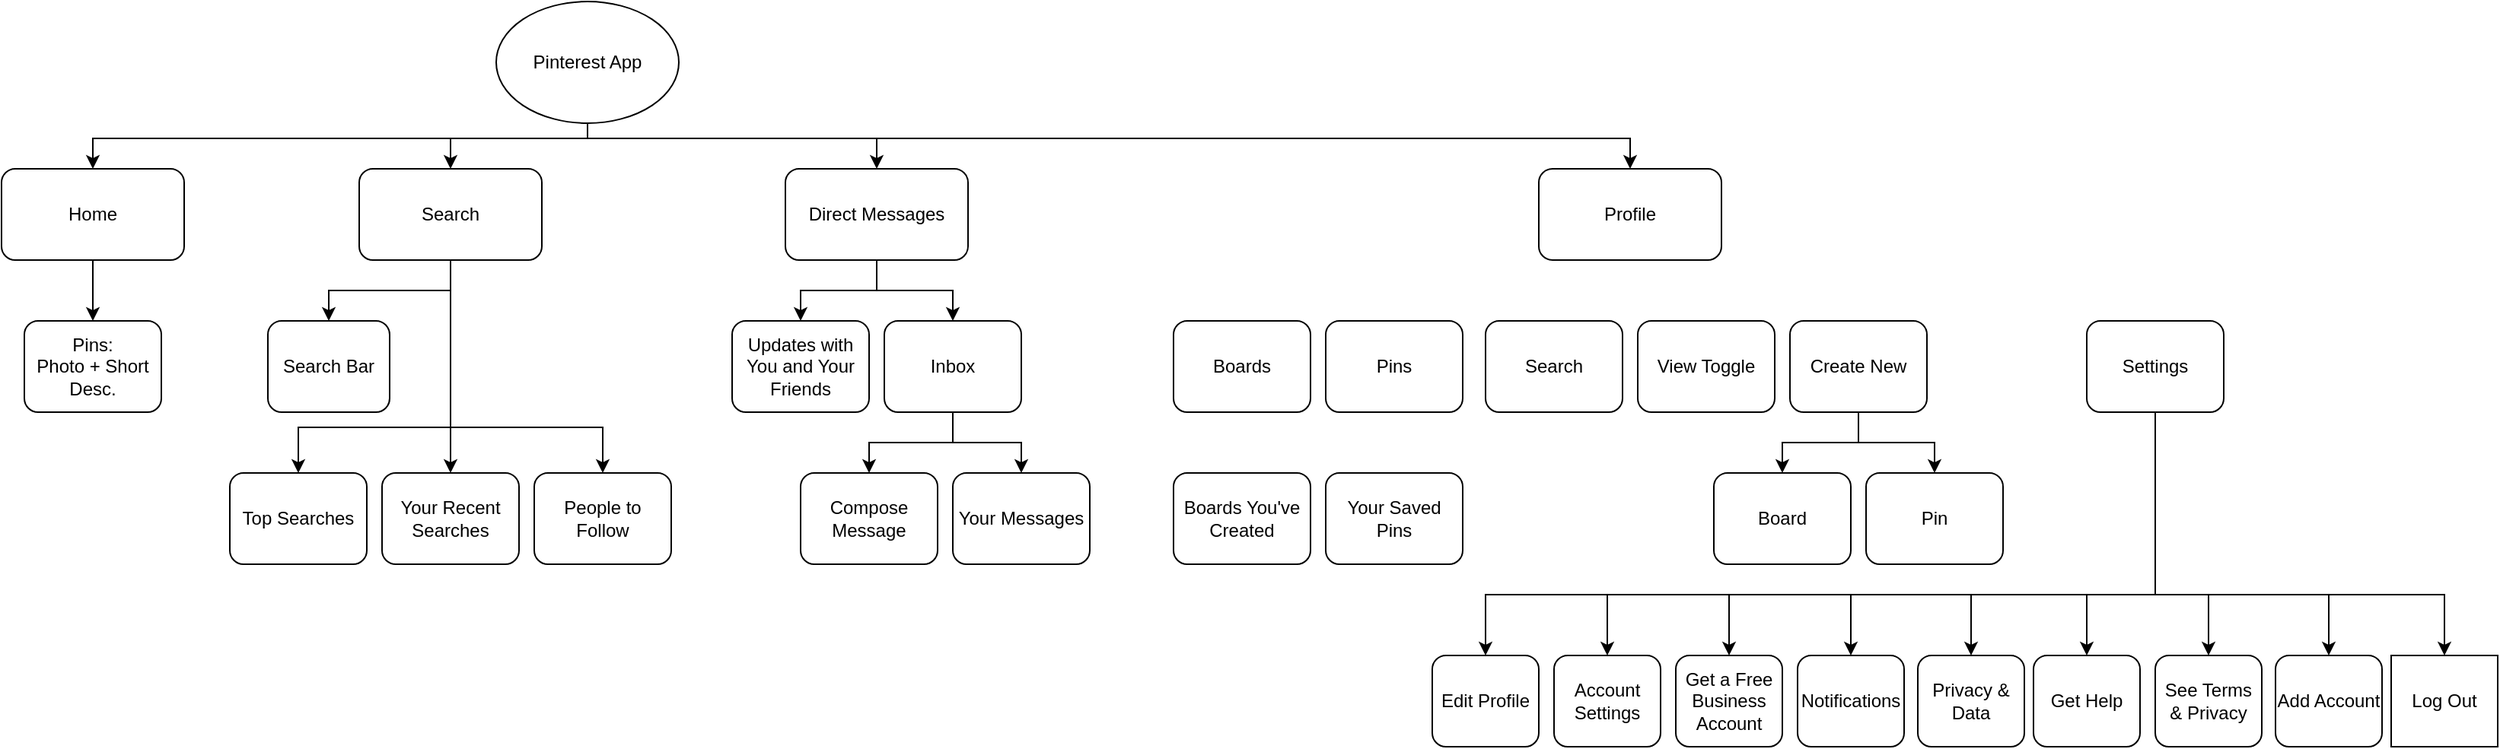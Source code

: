 <mxfile version="14.4.2" type="github">
  <diagram id="J2deEhZbP9M6fUF5I1MK" name="Page-1">
    <mxGraphModel dx="2844" dy="1538" grid="1" gridSize="10" guides="1" tooltips="1" connect="1" arrows="1" fold="1" page="1" pageScale="1" pageWidth="850" pageHeight="600" math="0" shadow="0">
      <root>
        <mxCell id="0" />
        <mxCell id="1" parent="0" />
        <mxCell id="YniuIPEuezz6TzTXxt6Q-11" style="edgeStyle=orthogonalEdgeStyle;rounded=0;orthogonalLoop=1;jettySize=auto;html=1;exitX=0.5;exitY=1;exitDx=0;exitDy=0;" edge="1" parent="1" source="YniuIPEuezz6TzTXxt6Q-2" target="YniuIPEuezz6TzTXxt6Q-8">
          <mxGeometry relative="1" as="geometry">
            <Array as="points">
              <mxPoint x="425" y="100" />
              <mxPoint x="1110" y="100" />
            </Array>
          </mxGeometry>
        </mxCell>
        <mxCell id="YniuIPEuezz6TzTXxt6Q-12" style="edgeStyle=orthogonalEdgeStyle;rounded=0;orthogonalLoop=1;jettySize=auto;html=1;exitX=0.5;exitY=1;exitDx=0;exitDy=0;entryX=0.5;entryY=0;entryDx=0;entryDy=0;" edge="1" parent="1" source="YniuIPEuezz6TzTXxt6Q-2" target="YniuIPEuezz6TzTXxt6Q-7">
          <mxGeometry relative="1" as="geometry">
            <Array as="points">
              <mxPoint x="425" y="100" />
              <mxPoint x="615" y="100" />
            </Array>
          </mxGeometry>
        </mxCell>
        <mxCell id="YniuIPEuezz6TzTXxt6Q-13" style="edgeStyle=orthogonalEdgeStyle;rounded=0;orthogonalLoop=1;jettySize=auto;html=1;exitX=0.5;exitY=1;exitDx=0;exitDy=0;entryX=0.5;entryY=0;entryDx=0;entryDy=0;" edge="1" parent="1" source="YniuIPEuezz6TzTXxt6Q-2" target="YniuIPEuezz6TzTXxt6Q-5">
          <mxGeometry relative="1" as="geometry">
            <mxPoint x="100" y="110" as="targetPoint" />
            <Array as="points">
              <mxPoint x="425" y="100" />
              <mxPoint x="100" y="100" />
            </Array>
          </mxGeometry>
        </mxCell>
        <mxCell id="YniuIPEuezz6TzTXxt6Q-14" style="edgeStyle=orthogonalEdgeStyle;rounded=0;orthogonalLoop=1;jettySize=auto;html=1;exitX=0.5;exitY=1;exitDx=0;exitDy=0;entryX=0.5;entryY=0;entryDx=0;entryDy=0;" edge="1" parent="1" source="YniuIPEuezz6TzTXxt6Q-2" target="YniuIPEuezz6TzTXxt6Q-6">
          <mxGeometry relative="1" as="geometry">
            <mxPoint x="320" y="110" as="targetPoint" />
            <Array as="points">
              <mxPoint x="425" y="100" />
              <mxPoint x="335" y="100" />
            </Array>
          </mxGeometry>
        </mxCell>
        <mxCell id="YniuIPEuezz6TzTXxt6Q-2" value="Pinterest App" style="ellipse;whiteSpace=wrap;html=1;" vertex="1" parent="1">
          <mxGeometry x="365" y="10" width="120" height="80" as="geometry" />
        </mxCell>
        <mxCell id="YniuIPEuezz6TzTXxt6Q-10" style="edgeStyle=orthogonalEdgeStyle;rounded=0;orthogonalLoop=1;jettySize=auto;html=1;exitX=0.5;exitY=1;exitDx=0;exitDy=0;entryX=0.5;entryY=0;entryDx=0;entryDy=0;" edge="1" parent="1" source="YniuIPEuezz6TzTXxt6Q-5" target="YniuIPEuezz6TzTXxt6Q-9">
          <mxGeometry relative="1" as="geometry" />
        </mxCell>
        <mxCell id="YniuIPEuezz6TzTXxt6Q-5" value="Home" style="rounded=1;whiteSpace=wrap;html=1;" vertex="1" parent="1">
          <mxGeometry x="40" y="120" width="120" height="60" as="geometry" />
        </mxCell>
        <mxCell id="YniuIPEuezz6TzTXxt6Q-20" style="edgeStyle=orthogonalEdgeStyle;rounded=0;orthogonalLoop=1;jettySize=auto;html=1;exitX=0.5;exitY=1;exitDx=0;exitDy=0;entryX=0.5;entryY=0;entryDx=0;entryDy=0;" edge="1" parent="1" source="YniuIPEuezz6TzTXxt6Q-6" target="YniuIPEuezz6TzTXxt6Q-15">
          <mxGeometry relative="1" as="geometry" />
        </mxCell>
        <mxCell id="YniuIPEuezz6TzTXxt6Q-21" style="edgeStyle=orthogonalEdgeStyle;rounded=0;orthogonalLoop=1;jettySize=auto;html=1;exitX=0.5;exitY=1;exitDx=0;exitDy=0;entryX=0.5;entryY=0;entryDx=0;entryDy=0;" edge="1" parent="1" source="YniuIPEuezz6TzTXxt6Q-6" target="YniuIPEuezz6TzTXxt6Q-16">
          <mxGeometry relative="1" as="geometry">
            <Array as="points">
              <mxPoint x="335" y="290" />
              <mxPoint x="235" y="290" />
            </Array>
          </mxGeometry>
        </mxCell>
        <mxCell id="YniuIPEuezz6TzTXxt6Q-22" style="edgeStyle=orthogonalEdgeStyle;rounded=0;orthogonalLoop=1;jettySize=auto;html=1;exitX=0.5;exitY=1;exitDx=0;exitDy=0;" edge="1" parent="1" source="YniuIPEuezz6TzTXxt6Q-6" target="YniuIPEuezz6TzTXxt6Q-18">
          <mxGeometry relative="1" as="geometry" />
        </mxCell>
        <mxCell id="YniuIPEuezz6TzTXxt6Q-23" style="edgeStyle=orthogonalEdgeStyle;rounded=0;orthogonalLoop=1;jettySize=auto;html=1;exitX=0.5;exitY=1;exitDx=0;exitDy=0;entryX=0.5;entryY=0;entryDx=0;entryDy=0;" edge="1" parent="1" source="YniuIPEuezz6TzTXxt6Q-6" target="YniuIPEuezz6TzTXxt6Q-19">
          <mxGeometry relative="1" as="geometry">
            <Array as="points">
              <mxPoint x="335" y="290" />
              <mxPoint x="435" y="290" />
            </Array>
          </mxGeometry>
        </mxCell>
        <mxCell id="YniuIPEuezz6TzTXxt6Q-6" value="Search" style="rounded=1;whiteSpace=wrap;html=1;" vertex="1" parent="1">
          <mxGeometry x="275" y="120" width="120" height="60" as="geometry" />
        </mxCell>
        <mxCell id="YniuIPEuezz6TzTXxt6Q-28" style="edgeStyle=orthogonalEdgeStyle;rounded=0;orthogonalLoop=1;jettySize=auto;html=1;exitX=0.5;exitY=1;exitDx=0;exitDy=0;entryX=0.5;entryY=0;entryDx=0;entryDy=0;" edge="1" parent="1" source="YniuIPEuezz6TzTXxt6Q-7" target="YniuIPEuezz6TzTXxt6Q-25">
          <mxGeometry relative="1" as="geometry" />
        </mxCell>
        <mxCell id="YniuIPEuezz6TzTXxt6Q-29" style="edgeStyle=orthogonalEdgeStyle;rounded=0;orthogonalLoop=1;jettySize=auto;html=1;exitX=0.5;exitY=1;exitDx=0;exitDy=0;entryX=0.5;entryY=0;entryDx=0;entryDy=0;" edge="1" parent="1" source="YniuIPEuezz6TzTXxt6Q-7" target="YniuIPEuezz6TzTXxt6Q-27">
          <mxGeometry relative="1" as="geometry" />
        </mxCell>
        <mxCell id="YniuIPEuezz6TzTXxt6Q-7" value="Direct Messages" style="rounded=1;whiteSpace=wrap;html=1;" vertex="1" parent="1">
          <mxGeometry x="555" y="120" width="120" height="60" as="geometry" />
        </mxCell>
        <mxCell id="YniuIPEuezz6TzTXxt6Q-8" value="Profile" style="rounded=1;whiteSpace=wrap;html=1;" vertex="1" parent="1">
          <mxGeometry x="1050" y="120" width="120" height="60" as="geometry" />
        </mxCell>
        <mxCell id="YniuIPEuezz6TzTXxt6Q-9" value="Pins:&lt;br&gt;Photo + Short Desc." style="rounded=1;whiteSpace=wrap;html=1;" vertex="1" parent="1">
          <mxGeometry x="55" y="220" width="90" height="60" as="geometry" />
        </mxCell>
        <mxCell id="YniuIPEuezz6TzTXxt6Q-15" value="Search Bar" style="rounded=1;whiteSpace=wrap;html=1;" vertex="1" parent="1">
          <mxGeometry x="215" y="220" width="80" height="60" as="geometry" />
        </mxCell>
        <mxCell id="YniuIPEuezz6TzTXxt6Q-16" value="Top Searches" style="rounded=1;whiteSpace=wrap;html=1;" vertex="1" parent="1">
          <mxGeometry x="190" y="320" width="90" height="60" as="geometry" />
        </mxCell>
        <mxCell id="YniuIPEuezz6TzTXxt6Q-18" value="Your Recent Searches" style="rounded=1;whiteSpace=wrap;html=1;" vertex="1" parent="1">
          <mxGeometry x="290" y="320" width="90" height="60" as="geometry" />
        </mxCell>
        <mxCell id="YniuIPEuezz6TzTXxt6Q-19" value="People to Follow" style="rounded=1;whiteSpace=wrap;html=1;" vertex="1" parent="1">
          <mxGeometry x="390" y="320" width="90" height="60" as="geometry" />
        </mxCell>
        <mxCell id="YniuIPEuezz6TzTXxt6Q-25" value="Updates with You and Your Friends" style="rounded=1;whiteSpace=wrap;html=1;" vertex="1" parent="1">
          <mxGeometry x="520" y="220" width="90" height="60" as="geometry" />
        </mxCell>
        <mxCell id="YniuIPEuezz6TzTXxt6Q-32" style="edgeStyle=orthogonalEdgeStyle;rounded=0;orthogonalLoop=1;jettySize=auto;html=1;exitX=0.5;exitY=1;exitDx=0;exitDy=0;entryX=0.5;entryY=0;entryDx=0;entryDy=0;" edge="1" parent="1" source="YniuIPEuezz6TzTXxt6Q-27" target="YniuIPEuezz6TzTXxt6Q-30">
          <mxGeometry relative="1" as="geometry" />
        </mxCell>
        <mxCell id="YniuIPEuezz6TzTXxt6Q-33" style="edgeStyle=orthogonalEdgeStyle;rounded=0;orthogonalLoop=1;jettySize=auto;html=1;exitX=0.5;exitY=1;exitDx=0;exitDy=0;entryX=0.5;entryY=0;entryDx=0;entryDy=0;" edge="1" parent="1" source="YniuIPEuezz6TzTXxt6Q-27" target="YniuIPEuezz6TzTXxt6Q-31">
          <mxGeometry relative="1" as="geometry" />
        </mxCell>
        <mxCell id="YniuIPEuezz6TzTXxt6Q-27" value="Inbox" style="rounded=1;whiteSpace=wrap;html=1;" vertex="1" parent="1">
          <mxGeometry x="620" y="220" width="90" height="60" as="geometry" />
        </mxCell>
        <mxCell id="YniuIPEuezz6TzTXxt6Q-30" value="Compose Message" style="rounded=1;whiteSpace=wrap;html=1;" vertex="1" parent="1">
          <mxGeometry x="565" y="320" width="90" height="60" as="geometry" />
        </mxCell>
        <mxCell id="YniuIPEuezz6TzTXxt6Q-31" value="Your Messages" style="rounded=1;whiteSpace=wrap;html=1;" vertex="1" parent="1">
          <mxGeometry x="665" y="320" width="90" height="60" as="geometry" />
        </mxCell>
        <mxCell id="YniuIPEuezz6TzTXxt6Q-34" value="Boards" style="rounded=1;whiteSpace=wrap;html=1;" vertex="1" parent="1">
          <mxGeometry x="810" y="220" width="90" height="60" as="geometry" />
        </mxCell>
        <mxCell id="YniuIPEuezz6TzTXxt6Q-35" value="Pins" style="rounded=1;whiteSpace=wrap;html=1;" vertex="1" parent="1">
          <mxGeometry x="910" y="220" width="90" height="60" as="geometry" />
        </mxCell>
        <mxCell id="YniuIPEuezz6TzTXxt6Q-36" value="Search" style="rounded=1;whiteSpace=wrap;html=1;" vertex="1" parent="1">
          <mxGeometry x="1015" y="220" width="90" height="60" as="geometry" />
        </mxCell>
        <mxCell id="YniuIPEuezz6TzTXxt6Q-37" value="View Toggle" style="rounded=1;whiteSpace=wrap;html=1;" vertex="1" parent="1">
          <mxGeometry x="1115" y="220" width="90" height="60" as="geometry" />
        </mxCell>
        <mxCell id="YniuIPEuezz6TzTXxt6Q-44" style="edgeStyle=orthogonalEdgeStyle;rounded=0;orthogonalLoop=1;jettySize=auto;html=1;exitX=0.5;exitY=1;exitDx=0;exitDy=0;entryX=0.5;entryY=0;entryDx=0;entryDy=0;" edge="1" parent="1" source="YniuIPEuezz6TzTXxt6Q-38" target="YniuIPEuezz6TzTXxt6Q-42">
          <mxGeometry relative="1" as="geometry" />
        </mxCell>
        <mxCell id="YniuIPEuezz6TzTXxt6Q-45" style="edgeStyle=orthogonalEdgeStyle;rounded=0;orthogonalLoop=1;jettySize=auto;html=1;exitX=0.5;exitY=1;exitDx=0;exitDy=0;entryX=0.5;entryY=0;entryDx=0;entryDy=0;" edge="1" parent="1" source="YniuIPEuezz6TzTXxt6Q-38" target="YniuIPEuezz6TzTXxt6Q-43">
          <mxGeometry relative="1" as="geometry" />
        </mxCell>
        <mxCell id="YniuIPEuezz6TzTXxt6Q-38" value="Create New" style="rounded=1;whiteSpace=wrap;html=1;" vertex="1" parent="1">
          <mxGeometry x="1215" y="220" width="90" height="60" as="geometry" />
        </mxCell>
        <mxCell id="YniuIPEuezz6TzTXxt6Q-55" style="edgeStyle=orthogonalEdgeStyle;rounded=0;orthogonalLoop=1;jettySize=auto;html=1;exitX=0.5;exitY=1;exitDx=0;exitDy=0;entryX=0.5;entryY=0;entryDx=0;entryDy=0;" edge="1" parent="1" source="YniuIPEuezz6TzTXxt6Q-39" target="YniuIPEuezz6TzTXxt6Q-51">
          <mxGeometry relative="1" as="geometry">
            <Array as="points">
              <mxPoint x="1455" y="400" />
              <mxPoint x="1015" y="400" />
            </Array>
          </mxGeometry>
        </mxCell>
        <mxCell id="YniuIPEuezz6TzTXxt6Q-56" style="edgeStyle=orthogonalEdgeStyle;rounded=0;orthogonalLoop=1;jettySize=auto;html=1;exitX=0.5;exitY=1;exitDx=0;exitDy=0;entryX=0.5;entryY=0;entryDx=0;entryDy=0;" edge="1" parent="1" source="YniuIPEuezz6TzTXxt6Q-39" target="YniuIPEuezz6TzTXxt6Q-46">
          <mxGeometry relative="1" as="geometry">
            <Array as="points">
              <mxPoint x="1455" y="400" />
              <mxPoint x="1095" y="400" />
            </Array>
          </mxGeometry>
        </mxCell>
        <mxCell id="YniuIPEuezz6TzTXxt6Q-57" style="edgeStyle=orthogonalEdgeStyle;rounded=0;orthogonalLoop=1;jettySize=auto;html=1;exitX=0.5;exitY=1;exitDx=0;exitDy=0;entryX=0.5;entryY=0;entryDx=0;entryDy=0;" edge="1" parent="1" source="YniuIPEuezz6TzTXxt6Q-39" target="YniuIPEuezz6TzTXxt6Q-47">
          <mxGeometry relative="1" as="geometry">
            <Array as="points">
              <mxPoint x="1455" y="400" />
              <mxPoint x="1175" y="400" />
            </Array>
          </mxGeometry>
        </mxCell>
        <mxCell id="YniuIPEuezz6TzTXxt6Q-58" style="edgeStyle=orthogonalEdgeStyle;rounded=0;orthogonalLoop=1;jettySize=auto;html=1;exitX=0.5;exitY=1;exitDx=0;exitDy=0;entryX=0.5;entryY=0;entryDx=0;entryDy=0;" edge="1" parent="1" source="YniuIPEuezz6TzTXxt6Q-39" target="YniuIPEuezz6TzTXxt6Q-48">
          <mxGeometry relative="1" as="geometry">
            <Array as="points">
              <mxPoint x="1455" y="400" />
              <mxPoint x="1255" y="400" />
            </Array>
          </mxGeometry>
        </mxCell>
        <mxCell id="YniuIPEuezz6TzTXxt6Q-59" style="edgeStyle=orthogonalEdgeStyle;rounded=0;orthogonalLoop=1;jettySize=auto;html=1;exitX=0.5;exitY=1;exitDx=0;exitDy=0;" edge="1" parent="1" source="YniuIPEuezz6TzTXxt6Q-39" target="YniuIPEuezz6TzTXxt6Q-49">
          <mxGeometry relative="1" as="geometry">
            <Array as="points">
              <mxPoint x="1455" y="400" />
              <mxPoint x="1334" y="400" />
            </Array>
          </mxGeometry>
        </mxCell>
        <mxCell id="YniuIPEuezz6TzTXxt6Q-60" style="edgeStyle=orthogonalEdgeStyle;rounded=0;orthogonalLoop=1;jettySize=auto;html=1;exitX=0.5;exitY=1;exitDx=0;exitDy=0;entryX=0.5;entryY=0;entryDx=0;entryDy=0;" edge="1" parent="1" source="YniuIPEuezz6TzTXxt6Q-39" target="YniuIPEuezz6TzTXxt6Q-50">
          <mxGeometry relative="1" as="geometry">
            <Array as="points">
              <mxPoint x="1455" y="400" />
              <mxPoint x="1410" y="400" />
            </Array>
          </mxGeometry>
        </mxCell>
        <mxCell id="YniuIPEuezz6TzTXxt6Q-61" style="edgeStyle=orthogonalEdgeStyle;rounded=0;orthogonalLoop=1;jettySize=auto;html=1;exitX=0.5;exitY=1;exitDx=0;exitDy=0;" edge="1" parent="1" source="YniuIPEuezz6TzTXxt6Q-39" target="YniuIPEuezz6TzTXxt6Q-52">
          <mxGeometry relative="1" as="geometry">
            <Array as="points">
              <mxPoint x="1455" y="400" />
              <mxPoint x="1490" y="400" />
            </Array>
          </mxGeometry>
        </mxCell>
        <mxCell id="YniuIPEuezz6TzTXxt6Q-62" style="edgeStyle=orthogonalEdgeStyle;rounded=0;orthogonalLoop=1;jettySize=auto;html=1;exitX=0.5;exitY=1;exitDx=0;exitDy=0;entryX=0.5;entryY=0;entryDx=0;entryDy=0;" edge="1" parent="1" source="YniuIPEuezz6TzTXxt6Q-39" target="YniuIPEuezz6TzTXxt6Q-53">
          <mxGeometry relative="1" as="geometry">
            <Array as="points">
              <mxPoint x="1455" y="400" />
              <mxPoint x="1569" y="400" />
            </Array>
          </mxGeometry>
        </mxCell>
        <mxCell id="YniuIPEuezz6TzTXxt6Q-63" style="edgeStyle=orthogonalEdgeStyle;rounded=0;orthogonalLoop=1;jettySize=auto;html=1;exitX=0.5;exitY=1;exitDx=0;exitDy=0;" edge="1" parent="1" source="YniuIPEuezz6TzTXxt6Q-39">
          <mxGeometry relative="1" as="geometry">
            <mxPoint x="1645" y="440" as="targetPoint" />
            <Array as="points">
              <mxPoint x="1455" y="400" />
              <mxPoint x="1645" y="400" />
            </Array>
          </mxGeometry>
        </mxCell>
        <mxCell id="YniuIPEuezz6TzTXxt6Q-39" value="Settings" style="rounded=1;whiteSpace=wrap;html=1;" vertex="1" parent="1">
          <mxGeometry x="1410" y="220" width="90" height="60" as="geometry" />
        </mxCell>
        <mxCell id="YniuIPEuezz6TzTXxt6Q-40" value="Boards You&#39;ve Created" style="rounded=1;whiteSpace=wrap;html=1;" vertex="1" parent="1">
          <mxGeometry x="810" y="320" width="90" height="60" as="geometry" />
        </mxCell>
        <mxCell id="YniuIPEuezz6TzTXxt6Q-41" value="Your Saved Pins" style="rounded=1;whiteSpace=wrap;html=1;" vertex="1" parent="1">
          <mxGeometry x="910" y="320" width="90" height="60" as="geometry" />
        </mxCell>
        <mxCell id="YniuIPEuezz6TzTXxt6Q-42" value="Board" style="rounded=1;whiteSpace=wrap;html=1;" vertex="1" parent="1">
          <mxGeometry x="1165" y="320" width="90" height="60" as="geometry" />
        </mxCell>
        <mxCell id="YniuIPEuezz6TzTXxt6Q-43" value="Pin" style="rounded=1;whiteSpace=wrap;html=1;" vertex="1" parent="1">
          <mxGeometry x="1265" y="320" width="90" height="60" as="geometry" />
        </mxCell>
        <mxCell id="YniuIPEuezz6TzTXxt6Q-46" value="Account Settings" style="rounded=1;whiteSpace=wrap;html=1;" vertex="1" parent="1">
          <mxGeometry x="1060" y="440" width="70" height="60" as="geometry" />
        </mxCell>
        <mxCell id="YniuIPEuezz6TzTXxt6Q-47" value="Get a Free Business Account" style="rounded=1;whiteSpace=wrap;html=1;" vertex="1" parent="1">
          <mxGeometry x="1140" y="440" width="70" height="60" as="geometry" />
        </mxCell>
        <mxCell id="YniuIPEuezz6TzTXxt6Q-48" value="Notifications" style="rounded=1;whiteSpace=wrap;html=1;" vertex="1" parent="1">
          <mxGeometry x="1220" y="440" width="70" height="60" as="geometry" />
        </mxCell>
        <mxCell id="YniuIPEuezz6TzTXxt6Q-49" value="Privacy &amp;amp; Data" style="rounded=1;whiteSpace=wrap;html=1;" vertex="1" parent="1">
          <mxGeometry x="1299" y="440" width="70" height="60" as="geometry" />
        </mxCell>
        <mxCell id="YniuIPEuezz6TzTXxt6Q-50" value="Get Help" style="rounded=1;whiteSpace=wrap;html=1;" vertex="1" parent="1">
          <mxGeometry x="1375" y="440" width="70" height="60" as="geometry" />
        </mxCell>
        <mxCell id="YniuIPEuezz6TzTXxt6Q-51" value="Edit Profile" style="rounded=1;whiteSpace=wrap;html=1;" vertex="1" parent="1">
          <mxGeometry x="980" y="440" width="70" height="60" as="geometry" />
        </mxCell>
        <mxCell id="YniuIPEuezz6TzTXxt6Q-52" value="See Terms &amp;amp; Privacy" style="rounded=1;whiteSpace=wrap;html=1;" vertex="1" parent="1">
          <mxGeometry x="1455" y="440" width="70" height="60" as="geometry" />
        </mxCell>
        <mxCell id="YniuIPEuezz6TzTXxt6Q-53" value="Add Account" style="rounded=1;whiteSpace=wrap;html=1;" vertex="1" parent="1">
          <mxGeometry x="1534" y="440" width="70" height="60" as="geometry" />
        </mxCell>
        <mxCell id="YniuIPEuezz6TzTXxt6Q-64" value="Log Out" style="rounded=0;whiteSpace=wrap;html=1;" vertex="1" parent="1">
          <mxGeometry x="1610" y="440" width="70" height="60" as="geometry" />
        </mxCell>
      </root>
    </mxGraphModel>
  </diagram>
</mxfile>
